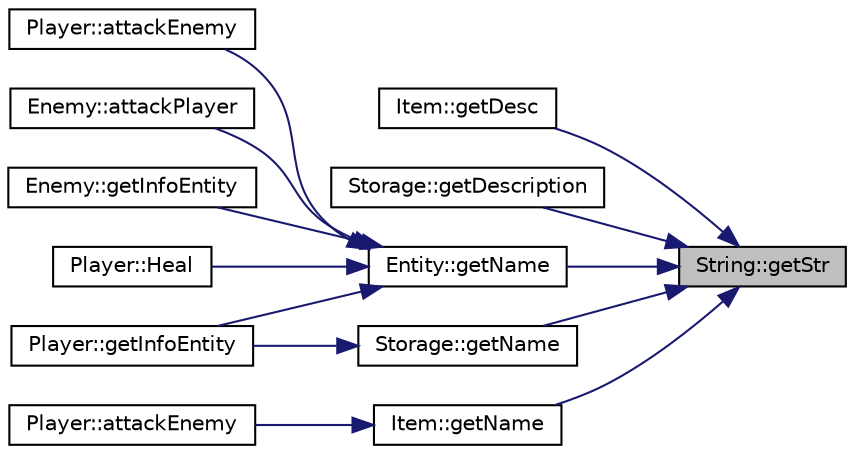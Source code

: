 digraph "String::getStr"
{
 // INTERACTIVE_SVG=YES
 // LATEX_PDF_SIZE
  edge [fontname="Helvetica",fontsize="10",labelfontname="Helvetica",labelfontsize="10"];
  node [fontname="Helvetica",fontsize="10",shape=record];
  rankdir="RL";
  Node1 [label="String::getStr",height=0.2,width=0.4,color="black", fillcolor="grey75", style="filled", fontcolor="black",tooltip="Return the content of the String."];
  Node1 -> Node2 [dir="back",color="midnightblue",fontsize="10",style="solid",fontname="Helvetica"];
  Node2 [label="Item::getDesc",height=0.2,width=0.4,color="black", fillcolor="white", style="filled",URL="$class_item.html#a0c339e14321d3aaf6d651891d1a97c6d",tooltip="Gets Description."];
  Node1 -> Node3 [dir="back",color="midnightblue",fontsize="10",style="solid",fontname="Helvetica"];
  Node3 [label="Storage::getDescription",height=0.2,width=0.4,color="black", fillcolor="white", style="filled",URL="$class_storage.html#a093724577dea913ff7a12c1fda138b4f",tooltip="Gets Description."];
  Node1 -> Node4 [dir="back",color="midnightblue",fontsize="10",style="solid",fontname="Helvetica"];
  Node4 [label="Entity::getName",height=0.2,width=0.4,color="black", fillcolor="white", style="filled",URL="$class_entity.html#a915cd93caa3a2730a58c74c404e0df6d",tooltip="Gets Entity's name."];
  Node4 -> Node5 [dir="back",color="midnightblue",fontsize="10",style="solid",fontname="Helvetica"];
  Node5 [label="Player::attackEnemy",height=0.2,width=0.4,color="black", fillcolor="white", style="filled",URL="$class_player.html#ae30e579efad256523585a947932bcf7f",tooltip="Attack an Enemy."];
  Node4 -> Node6 [dir="back",color="midnightblue",fontsize="10",style="solid",fontname="Helvetica"];
  Node6 [label="Enemy::attackPlayer",height=0.2,width=0.4,color="black", fillcolor="white", style="filled",URL="$class_enemy.html#a558ca434ca4938c167580db520d2a7d1",tooltip="Attack Player without taking Damage from it."];
  Node4 -> Node7 [dir="back",color="midnightblue",fontsize="10",style="solid",fontname="Helvetica"];
  Node7 [label="Player::getInfoEntity",height=0.2,width=0.4,color="black", fillcolor="white", style="filled",URL="$class_player.html#a8eb7206d12e28c347a785530ab1ecf71",tooltip="Writes out the Player's info to an output."];
  Node4 -> Node8 [dir="back",color="midnightblue",fontsize="10",style="solid",fontname="Helvetica"];
  Node8 [label="Enemy::getInfoEntity",height=0.2,width=0.4,color="black", fillcolor="white", style="filled",URL="$class_enemy.html#a5e801697dc4608bc549ad08f3c584127",tooltip="Displays the info of an Enemy, dynamically controlable with an InfoPreset."];
  Node4 -> Node9 [dir="back",color="midnightblue",fontsize="10",style="solid",fontname="Helvetica"];
  Node9 [label="Player::Heal",height=0.2,width=0.4,color="black", fillcolor="white", style="filled",URL="$class_player.html#abcb7d3223f85a71cc8c69dee6f87f3e4",tooltip="Healing with an Item."];
  Node1 -> Node10 [dir="back",color="midnightblue",fontsize="10",style="solid",fontname="Helvetica"];
  Node10 [label="Item::getName",height=0.2,width=0.4,color="black", fillcolor="white", style="filled",URL="$class_item.html#a32fb1297deede82e47cf3f6409cdbf92",tooltip="Gets Name."];
  Node10 -> Node11 [dir="back",color="midnightblue",fontsize="10",style="solid",fontname="Helvetica"];
  Node11 [label="Player::attackEnemy",height=0.2,width=0.4,color="black", fillcolor="white", style="filled",URL="$class_player.html#a45b5020492d5e97efc1b5ff6bc2d1b26",tooltip="Attack an Enemy with a Weapon/Shield."];
  Node1 -> Node12 [dir="back",color="midnightblue",fontsize="10",style="solid",fontname="Helvetica"];
  Node12 [label="Storage::getName",height=0.2,width=0.4,color="black", fillcolor="white", style="filled",URL="$class_storage.html#a3aa4b83a48ac183c3249ca0cbff8a33a",tooltip="Gets Name."];
  Node12 -> Node7 [dir="back",color="midnightblue",fontsize="10",style="solid",fontname="Helvetica"];
}
